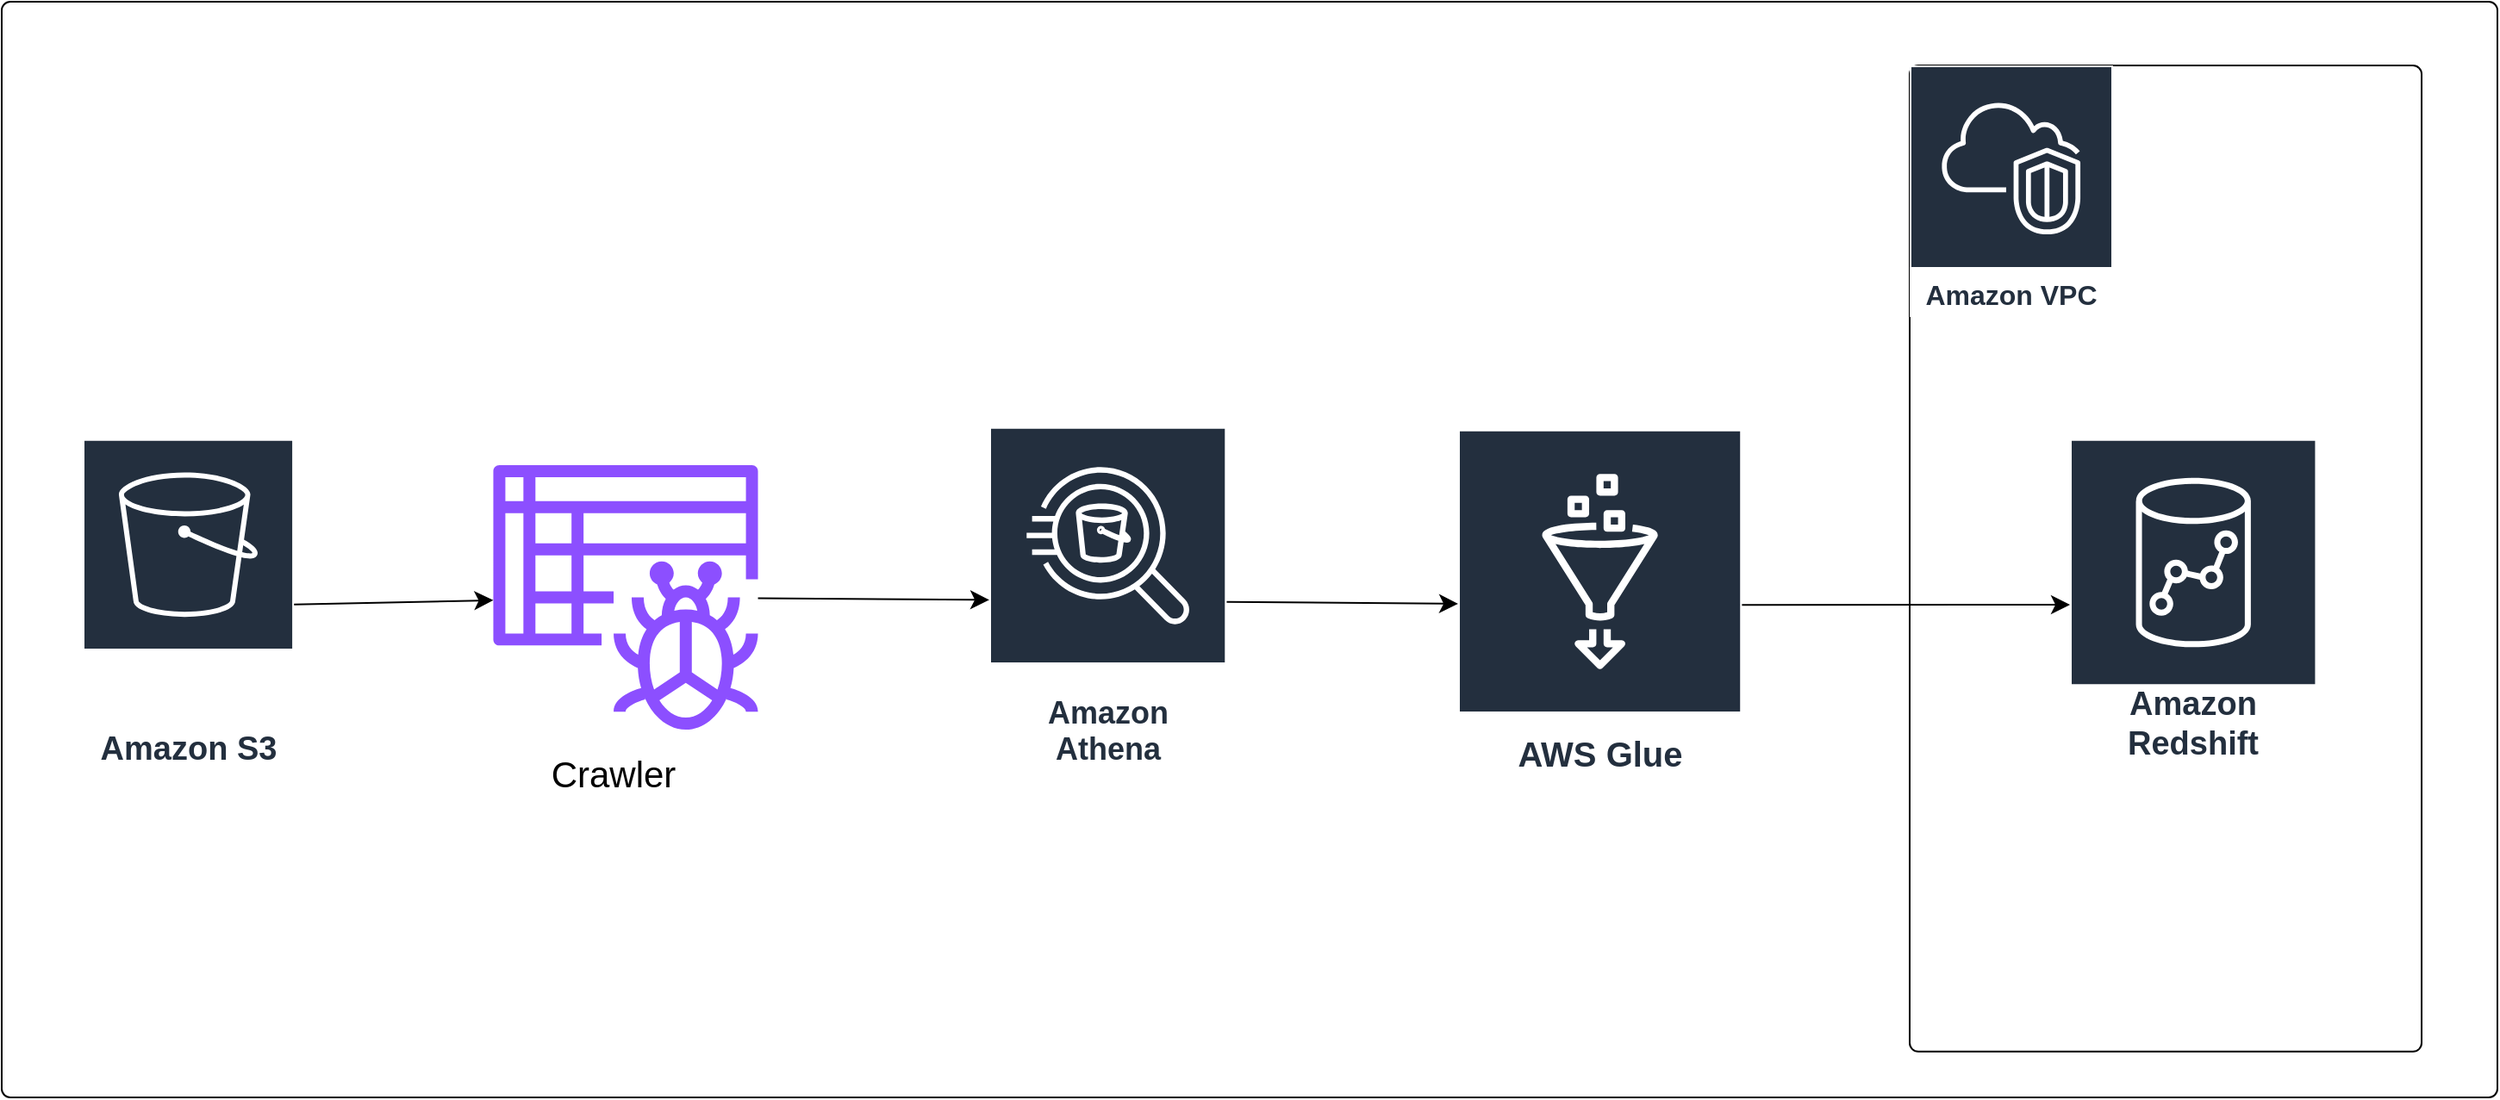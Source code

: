 <mxfile version="21.8.2" type="github">
  <diagram name="Page-1" id="ahJX9auj52Knevr4Kin0">
    <mxGraphModel dx="2618" dy="1436" grid="0" gridSize="10" guides="1" tooltips="1" connect="1" arrows="1" fold="1" page="0" pageScale="1" pageWidth="850" pageHeight="1100" math="0" shadow="0">
      <root>
        <mxCell id="0" />
        <mxCell id="1" parent="0" />
        <mxCell id="8v7xP5IknsWCrJZBLz9b-1" value="" style="rounded=1;absoluteArcSize=1;html=1;arcSize=10;fontSize=16;" vertex="1" parent="1">
          <mxGeometry x="-404" y="-135" width="1448" height="636" as="geometry" />
        </mxCell>
        <mxCell id="8v7xP5IknsWCrJZBLz9b-2" value="" style="html=1;shape=mxgraph.er.anchor;whiteSpace=wrap;fontSize=16;" vertex="1" parent="8v7xP5IknsWCrJZBLz9b-1">
          <mxGeometry width="724" height="636" as="geometry" />
        </mxCell>
        <mxCell id="8v7xP5IknsWCrJZBLz9b-3" value="sub" style="rounded=1;absoluteArcSize=1;html=1;arcSize=10;whiteSpace=wrap;points=[];strokeColor=inherit;fillColor=inherit;fontSize=16;" vertex="1" parent="8v7xP5IknsWCrJZBLz9b-1">
          <mxGeometry x="1106.995" y="37" width="297.026" height="572.4" as="geometry" />
        </mxCell>
        <mxCell id="8v7xP5IknsWCrJZBLz9b-24" style="edgeStyle=none;curved=1;rounded=0;orthogonalLoop=1;jettySize=auto;html=1;fontSize=12;startSize=8;endSize=8;" edge="1" parent="8v7xP5IknsWCrJZBLz9b-1" source="8v7xP5IknsWCrJZBLz9b-7" target="8v7xP5IknsWCrJZBLz9b-10">
          <mxGeometry relative="1" as="geometry" />
        </mxCell>
        <mxCell id="8v7xP5IknsWCrJZBLz9b-7" value="" style="sketch=0;outlineConnect=0;fontColor=#232F3E;gradientColor=none;fillColor=#8C4FFF;strokeColor=none;dashed=0;verticalLabelPosition=bottom;verticalAlign=top;align=center;html=1;fontSize=12;fontStyle=0;aspect=fixed;pointerEvents=1;shape=mxgraph.aws4.glue_crawlers;" vertex="1" parent="8v7xP5IknsWCrJZBLz9b-1">
          <mxGeometry x="285.23" y="269" width="153.54" height="153.54" as="geometry" />
        </mxCell>
        <mxCell id="8v7xP5IknsWCrJZBLz9b-27" style="edgeStyle=none;curved=1;rounded=0;orthogonalLoop=1;jettySize=auto;html=1;fontSize=12;startSize=8;endSize=8;" edge="1" parent="8v7xP5IknsWCrJZBLz9b-1" source="8v7xP5IknsWCrJZBLz9b-9" target="8v7xP5IknsWCrJZBLz9b-14">
          <mxGeometry relative="1" as="geometry" />
        </mxCell>
        <mxCell id="8v7xP5IknsWCrJZBLz9b-9" value="AWS Glue" style="sketch=0;outlineConnect=0;fontColor=#232F3E;gradientColor=none;strokeColor=#ffffff;fillColor=#232F3E;dashed=0;verticalLabelPosition=middle;verticalAlign=bottom;align=center;html=1;whiteSpace=wrap;fontSize=20;fontStyle=1;spacing=3;shape=mxgraph.aws4.productIcon;prIcon=mxgraph.aws4.glue;" vertex="1" parent="8v7xP5IknsWCrJZBLz9b-1">
          <mxGeometry x="845" y="248.42" width="164.61" height="203.58" as="geometry" />
        </mxCell>
        <mxCell id="8v7xP5IknsWCrJZBLz9b-25" style="edgeStyle=none;curved=1;rounded=0;orthogonalLoop=1;jettySize=auto;html=1;fontSize=12;startSize=8;endSize=8;" edge="1" parent="8v7xP5IknsWCrJZBLz9b-1" source="8v7xP5IknsWCrJZBLz9b-10" target="8v7xP5IknsWCrJZBLz9b-9">
          <mxGeometry relative="1" as="geometry" />
        </mxCell>
        <mxCell id="8v7xP5IknsWCrJZBLz9b-10" value="Amazon Athena" style="sketch=0;outlineConnect=0;fontColor=#232F3E;gradientColor=none;strokeColor=#ffffff;fillColor=#232F3E;dashed=0;verticalLabelPosition=middle;verticalAlign=bottom;align=center;html=1;whiteSpace=wrap;fontSize=18;fontStyle=1;spacing=3;shape=mxgraph.aws4.productIcon;prIcon=mxgraph.aws4.athena;" vertex="1" parent="8v7xP5IknsWCrJZBLz9b-1">
          <mxGeometry x="573" y="246.92" width="137.64" height="201.58" as="geometry" />
        </mxCell>
        <mxCell id="8v7xP5IknsWCrJZBLz9b-22" style="edgeStyle=none;curved=1;rounded=0;orthogonalLoop=1;jettySize=auto;html=1;fontSize=12;startSize=8;endSize=8;" edge="1" parent="8v7xP5IknsWCrJZBLz9b-1" source="8v7xP5IknsWCrJZBLz9b-11" target="8v7xP5IknsWCrJZBLz9b-7">
          <mxGeometry relative="1" as="geometry" />
        </mxCell>
        <mxCell id="8v7xP5IknsWCrJZBLz9b-11" value="Amazon S3" style="sketch=0;outlineConnect=0;fontColor=#232F3E;gradientColor=none;strokeColor=#ffffff;fillColor=#232F3E;dashed=0;verticalLabelPosition=middle;verticalAlign=bottom;align=center;html=1;whiteSpace=wrap;fontSize=19;fontStyle=1;spacing=3;shape=mxgraph.aws4.productIcon;prIcon=mxgraph.aws4.s3;" vertex="1" parent="8v7xP5IknsWCrJZBLz9b-1">
          <mxGeometry x="47" y="253.92" width="122.55" height="194.58" as="geometry" />
        </mxCell>
        <mxCell id="8v7xP5IknsWCrJZBLz9b-14" value="Amazon Redshift" style="sketch=0;outlineConnect=0;fontColor=#232F3E;gradientColor=none;strokeColor=#ffffff;fillColor=#232F3E;dashed=0;verticalLabelPosition=middle;verticalAlign=bottom;align=center;html=1;whiteSpace=wrap;fontSize=19;fontStyle=1;spacing=3;shape=mxgraph.aws4.productIcon;prIcon=mxgraph.aws4.redshift;" vertex="1" parent="8v7xP5IknsWCrJZBLz9b-1">
          <mxGeometry x="1200.0" y="253.92" width="143.209" height="192.053" as="geometry" />
        </mxCell>
        <mxCell id="8v7xP5IknsWCrJZBLz9b-15" value="&lt;font style=&quot;font-size: 21px;&quot;&gt;Crawler&lt;/font&gt;" style="text;strokeColor=none;fillColor=none;html=1;align=center;verticalAlign=middle;whiteSpace=wrap;rounded=0;fontSize=21;" vertex="1" parent="8v7xP5IknsWCrJZBLz9b-1">
          <mxGeometry x="314.995" y="424.998" width="79.56" height="45.926" as="geometry" />
        </mxCell>
        <mxCell id="8v7xP5IknsWCrJZBLz9b-28" value="&lt;font style=&quot;font-size: 16px;&quot;&gt;Amazon VPC&lt;/font&gt;" style="sketch=0;outlineConnect=0;fontColor=#232F3E;gradientColor=none;strokeColor=#ffffff;fillColor=#232F3E;dashed=0;verticalLabelPosition=middle;verticalAlign=bottom;align=center;html=1;whiteSpace=wrap;fontSize=10;fontStyle=1;spacing=3;shape=mxgraph.aws4.productIcon;prIcon=mxgraph.aws4.vpc;" vertex="1" parent="8v7xP5IknsWCrJZBLz9b-1">
          <mxGeometry x="1107" y="37" width="118" height="146" as="geometry" />
        </mxCell>
      </root>
    </mxGraphModel>
  </diagram>
</mxfile>
